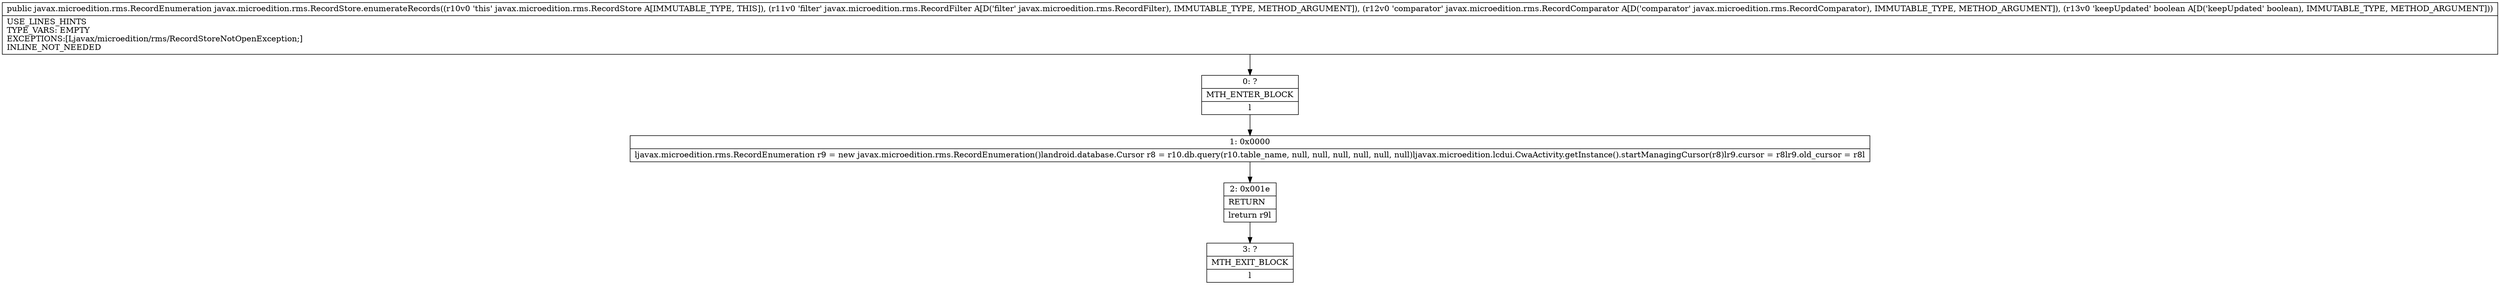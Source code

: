 digraph "CFG forjavax.microedition.rms.RecordStore.enumerateRecords(Ljavax\/microedition\/rms\/RecordFilter;Ljavax\/microedition\/rms\/RecordComparator;Z)Ljavax\/microedition\/rms\/RecordEnumeration;" {
Node_0 [shape=record,label="{0\:\ ?|MTH_ENTER_BLOCK\l|l}"];
Node_1 [shape=record,label="{1\:\ 0x0000|ljavax.microedition.rms.RecordEnumeration r9 = new javax.microedition.rms.RecordEnumeration()landroid.database.Cursor r8 = r10.db.query(r10.table_name, null, null, null, null, null, null)ljavax.microedition.lcdui.CwaActivity.getInstance().startManagingCursor(r8)lr9.cursor = r8lr9.old_cursor = r8l}"];
Node_2 [shape=record,label="{2\:\ 0x001e|RETURN\l|lreturn r9l}"];
Node_3 [shape=record,label="{3\:\ ?|MTH_EXIT_BLOCK\l|l}"];
MethodNode[shape=record,label="{public javax.microedition.rms.RecordEnumeration javax.microedition.rms.RecordStore.enumerateRecords((r10v0 'this' javax.microedition.rms.RecordStore A[IMMUTABLE_TYPE, THIS]), (r11v0 'filter' javax.microedition.rms.RecordFilter A[D('filter' javax.microedition.rms.RecordFilter), IMMUTABLE_TYPE, METHOD_ARGUMENT]), (r12v0 'comparator' javax.microedition.rms.RecordComparator A[D('comparator' javax.microedition.rms.RecordComparator), IMMUTABLE_TYPE, METHOD_ARGUMENT]), (r13v0 'keepUpdated' boolean A[D('keepUpdated' boolean), IMMUTABLE_TYPE, METHOD_ARGUMENT]))  | USE_LINES_HINTS\lTYPE_VARS: EMPTY\lEXCEPTIONS:[Ljavax\/microedition\/rms\/RecordStoreNotOpenException;]\lINLINE_NOT_NEEDED\l}"];
MethodNode -> Node_0;
Node_0 -> Node_1;
Node_1 -> Node_2;
Node_2 -> Node_3;
}

